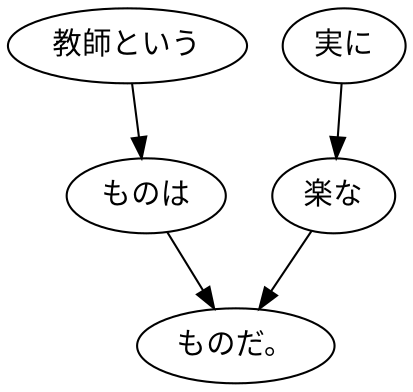 digraph graph81 {
	node0 [label="教師という"];
	node1 [label="ものは"];
	node2 [label="実に"];
	node3 [label="楽な"];
	node4 [label="ものだ。"];
	node0 -> node1;
	node1 -> node4;
	node2 -> node3;
	node3 -> node4;
}
